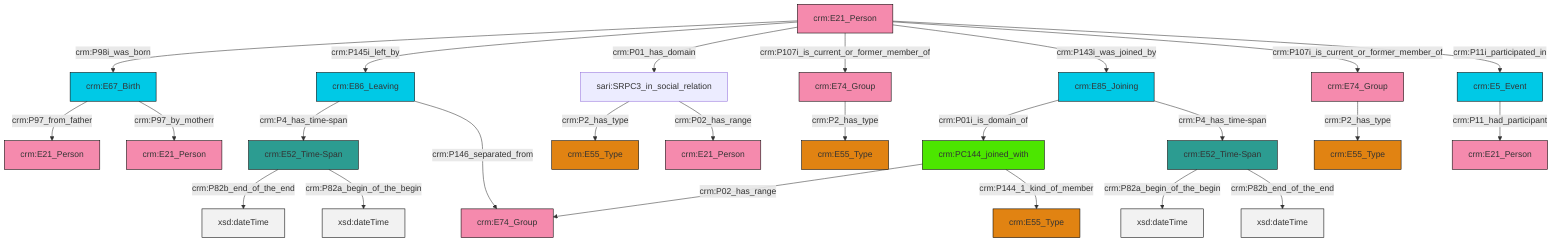 graph TD
classDef Literal fill:#f2f2f2,stroke:#000000;
classDef CRM_Entity fill:#FFFFFF,stroke:#000000;
classDef Temporal_Entity fill:#00C9E6, stroke:#000000;
classDef Type fill:#E18312, stroke:#000000;
classDef Time-Span fill:#2C9C91, stroke:#000000;
classDef Appellation fill:#FFEB7F, stroke:#000000;
classDef Place fill:#008836, stroke:#000000;
classDef Persistent_Item fill:#B266B2, stroke:#000000;
classDef Conceptual_Object fill:#FFD700, stroke:#000000;
classDef Physical_Thing fill:#D2B48C, stroke:#000000;
classDef Actor fill:#f58aad, stroke:#000000;
classDef PC_Classes fill:#4ce600, stroke:#000000;
classDef Multi fill:#cccccc,stroke:#000000;

2["crm:E86_Leaving"]:::Temporal_Entity -->|crm:P4_has_time-span| 3["crm:E52_Time-Span"]:::Time-Span
3["crm:E52_Time-Span"]:::Time-Span -->|crm:P82b_end_of_the_end| 4[xsd:dateTime]:::Literal
7["crm:PC144_joined_with"]:::PC_Classes -->|crm:P02_has_range| 8["crm:E74_Group"]:::Actor
16["crm:E52_Time-Span"]:::Time-Span -->|crm:P82a_begin_of_the_begin| 17[xsd:dateTime]:::Literal
18["crm:E21_Person"]:::Actor -->|crm:P98i_was_born| 19["crm:E67_Birth"]:::Temporal_Entity
21["sari:SRPC3_in_social_relation"]:::Default -->|crm:P2_has_type| 22["crm:E55_Type"]:::Type
23["crm:E85_Joining"]:::Temporal_Entity -->|crm:P01i_is_domain_of| 7["crm:PC144_joined_with"]:::PC_Classes
23["crm:E85_Joining"]:::Temporal_Entity -->|crm:P4_has_time-span| 16["crm:E52_Time-Span"]:::Time-Span
18["crm:E21_Person"]:::Actor -->|crm:P145i_left_by| 2["crm:E86_Leaving"]:::Temporal_Entity
19["crm:E67_Birth"]:::Temporal_Entity -->|crm:P97_from_father| 24["crm:E21_Person"]:::Actor
3["crm:E52_Time-Span"]:::Time-Span -->|crm:P82a_begin_of_the_begin| 25[xsd:dateTime]:::Literal
26["crm:E5_Event"]:::Temporal_Entity -->|crm:P11_had_participant| 27["crm:E21_Person"]:::Actor
18["crm:E21_Person"]:::Actor -->|crm:P01_has_domain| 21["sari:SRPC3_in_social_relation"]:::Default
35["crm:E74_Group"]:::Actor -->|crm:P2_has_type| 5["crm:E55_Type"]:::Type
36["crm:E74_Group"]:::Actor -->|crm:P2_has_type| 11["crm:E55_Type"]:::Type
7["crm:PC144_joined_with"]:::PC_Classes -->|crm:P144_1_kind_of_member| 9["crm:E55_Type"]:::Type
19["crm:E67_Birth"]:::Temporal_Entity -->|crm:P97_by_motherr| 0["crm:E21_Person"]:::Actor
18["crm:E21_Person"]:::Actor -->|crm:P107i_is_current_or_former_member_of| 36["crm:E74_Group"]:::Actor
21["sari:SRPC3_in_social_relation"]:::Default -->|crm:P02_has_range| 40["crm:E21_Person"]:::Actor
2["crm:E86_Leaving"]:::Temporal_Entity -->|crm:P146_separated_from| 8["crm:E74_Group"]:::Actor
18["crm:E21_Person"]:::Actor -->|crm:P143i_was_joined_by| 23["crm:E85_Joining"]:::Temporal_Entity
18["crm:E21_Person"]:::Actor -->|crm:P107i_is_current_or_former_member_of| 35["crm:E74_Group"]:::Actor
16["crm:E52_Time-Span"]:::Time-Span -->|crm:P82b_end_of_the_end| 43[xsd:dateTime]:::Literal
18["crm:E21_Person"]:::Actor -->|crm:P11i_participated_in| 26["crm:E5_Event"]:::Temporal_Entity
